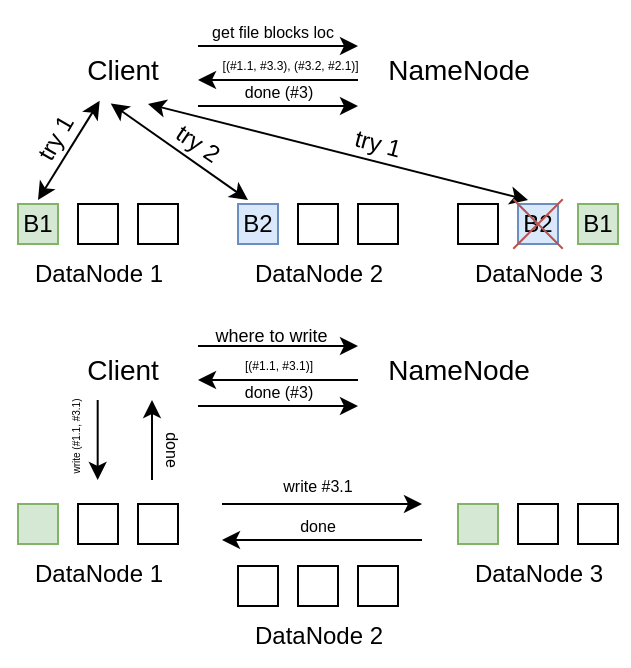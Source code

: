 <mxfile version="28.0.7">
  <diagram name="Страница — 1" id="gFEb3yaAb7II6vjzwjf2">
    <mxGraphModel dx="702" dy="436" grid="1" gridSize="10" guides="1" tooltips="1" connect="1" arrows="1" fold="1" page="1" pageScale="1" pageWidth="2336" pageHeight="1654" math="0" shadow="0">
      <root>
        <mxCell id="0" />
        <mxCell id="1" parent="0" />
        <mxCell id="tfdzGeJg_Y0rsIuQAaYs-1" value="&lt;font style=&quot;font-size: 14px;&quot;&gt;Client&lt;/font&gt;" style="text;html=1;align=center;verticalAlign=middle;resizable=0;points=[];autosize=1;strokeColor=none;fillColor=none;" vertex="1" parent="1">
          <mxGeometry x="36" y="20" width="60" height="30" as="geometry" />
        </mxCell>
        <mxCell id="tfdzGeJg_Y0rsIuQAaYs-2" value="&lt;font style=&quot;font-size: 14px;&quot;&gt;NameNode&lt;/font&gt;" style="text;html=1;align=center;verticalAlign=middle;resizable=0;points=[];autosize=1;strokeColor=none;fillColor=none;" vertex="1" parent="1">
          <mxGeometry x="189" y="20" width="90" height="30" as="geometry" />
        </mxCell>
        <mxCell id="tfdzGeJg_Y0rsIuQAaYs-3" value="DataNode 1" style="text;html=1;align=center;verticalAlign=middle;resizable=0;points=[];autosize=1;strokeColor=none;fillColor=none;" vertex="1" parent="1">
          <mxGeometry x="9" y="122" width="90" height="30" as="geometry" />
        </mxCell>
        <mxCell id="tfdzGeJg_Y0rsIuQAaYs-5" value="DataNode 2" style="text;html=1;align=center;verticalAlign=middle;resizable=0;points=[];autosize=1;strokeColor=none;fillColor=none;" vertex="1" parent="1">
          <mxGeometry x="119" y="122" width="90" height="30" as="geometry" />
        </mxCell>
        <mxCell id="tfdzGeJg_Y0rsIuQAaYs-6" value="DataNode 3" style="text;html=1;align=center;verticalAlign=middle;resizable=0;points=[];autosize=1;strokeColor=none;fillColor=none;" vertex="1" parent="1">
          <mxGeometry x="229" y="122" width="90" height="30" as="geometry" />
        </mxCell>
        <mxCell id="tfdzGeJg_Y0rsIuQAaYs-9" value="B1" style="whiteSpace=wrap;html=1;aspect=fixed;fillColor=#d5e8d4;strokeColor=#82b366;" vertex="1" parent="1">
          <mxGeometry x="14" y="102" width="20" height="20" as="geometry" />
        </mxCell>
        <mxCell id="tfdzGeJg_Y0rsIuQAaYs-10" value="" style="whiteSpace=wrap;html=1;aspect=fixed;" vertex="1" parent="1">
          <mxGeometry x="44" y="102" width="20" height="20" as="geometry" />
        </mxCell>
        <mxCell id="tfdzGeJg_Y0rsIuQAaYs-11" value="" style="whiteSpace=wrap;html=1;aspect=fixed;" vertex="1" parent="1">
          <mxGeometry x="74" y="102" width="20" height="20" as="geometry" />
        </mxCell>
        <mxCell id="tfdzGeJg_Y0rsIuQAaYs-12" value="B2" style="whiteSpace=wrap;html=1;aspect=fixed;fillColor=#dae8fc;strokeColor=#6c8ebf;" vertex="1" parent="1">
          <mxGeometry x="124" y="102" width="20" height="20" as="geometry" />
        </mxCell>
        <mxCell id="tfdzGeJg_Y0rsIuQAaYs-13" value="" style="whiteSpace=wrap;html=1;aspect=fixed;" vertex="1" parent="1">
          <mxGeometry x="154" y="102" width="20" height="20" as="geometry" />
        </mxCell>
        <mxCell id="tfdzGeJg_Y0rsIuQAaYs-14" value="" style="whiteSpace=wrap;html=1;aspect=fixed;" vertex="1" parent="1">
          <mxGeometry x="184" y="102" width="20" height="20" as="geometry" />
        </mxCell>
        <mxCell id="tfdzGeJg_Y0rsIuQAaYs-15" value="" style="whiteSpace=wrap;html=1;aspect=fixed;" vertex="1" parent="1">
          <mxGeometry x="234" y="102" width="20" height="20" as="geometry" />
        </mxCell>
        <mxCell id="tfdzGeJg_Y0rsIuQAaYs-16" value="B2" style="whiteSpace=wrap;html=1;aspect=fixed;fillColor=#dae8fc;strokeColor=#6c8ebf;" vertex="1" parent="1">
          <mxGeometry x="264" y="102" width="20" height="20" as="geometry" />
        </mxCell>
        <mxCell id="tfdzGeJg_Y0rsIuQAaYs-17" value="B1" style="whiteSpace=wrap;html=1;aspect=fixed;fillColor=#d5e8d4;strokeColor=#82b366;" vertex="1" parent="1">
          <mxGeometry x="294" y="102" width="20" height="20" as="geometry" />
        </mxCell>
        <mxCell id="tfdzGeJg_Y0rsIuQAaYs-25" value="" style="group" vertex="1" connectable="0" parent="1">
          <mxGeometry x="99" y="16" width="95" height="30" as="geometry" />
        </mxCell>
        <mxCell id="tfdzGeJg_Y0rsIuQAaYs-23" value="" style="endArrow=classic;html=1;rounded=0;" edge="1" parent="tfdzGeJg_Y0rsIuQAaYs-25">
          <mxGeometry width="50" height="50" relative="1" as="geometry">
            <mxPoint x="85" y="24" as="sourcePoint" />
            <mxPoint x="5" y="24" as="targetPoint" />
          </mxGeometry>
        </mxCell>
        <mxCell id="tfdzGeJg_Y0rsIuQAaYs-24" value="&lt;font style=&quot;font-size: 6px;&quot;&gt;&amp;nbsp; &amp;nbsp; &amp;nbsp; &amp;nbsp;[(#1.1, #3.3), (#3.2, #2.1)]&lt;/font&gt;" style="text;html=1;align=center;verticalAlign=middle;resizable=0;points=[];autosize=1;strokeColor=none;fillColor=none;" vertex="1" parent="tfdzGeJg_Y0rsIuQAaYs-25">
          <mxGeometry x="-5" width="100" height="30" as="geometry" />
        </mxCell>
        <mxCell id="tfdzGeJg_Y0rsIuQAaYs-26" value="" style="group" vertex="1" connectable="0" parent="1">
          <mxGeometry x="101" width="83" height="30" as="geometry" />
        </mxCell>
        <mxCell id="tfdzGeJg_Y0rsIuQAaYs-18" value="" style="endArrow=classic;html=1;rounded=0;" edge="1" parent="tfdzGeJg_Y0rsIuQAaYs-26">
          <mxGeometry width="50" height="50" relative="1" as="geometry">
            <mxPoint x="3" y="23" as="sourcePoint" />
            <mxPoint x="83" y="23" as="targetPoint" />
          </mxGeometry>
        </mxCell>
        <mxCell id="tfdzGeJg_Y0rsIuQAaYs-19" value="&lt;font style=&quot;font-size: 8px;&quot;&gt;get file blocks loc&lt;/font&gt;" style="text;html=1;align=center;verticalAlign=middle;resizable=0;points=[];autosize=1;strokeColor=none;fillColor=none;" vertex="1" parent="tfdzGeJg_Y0rsIuQAaYs-26">
          <mxGeometry width="80" height="30" as="geometry" />
        </mxCell>
        <mxCell id="tfdzGeJg_Y0rsIuQAaYs-27" value="" style="group" vertex="1" connectable="0" parent="1">
          <mxGeometry x="104" y="30" width="80" height="30" as="geometry" />
        </mxCell>
        <mxCell id="tfdzGeJg_Y0rsIuQAaYs-21" value="" style="endArrow=classic;html=1;rounded=0;" edge="1" parent="tfdzGeJg_Y0rsIuQAaYs-27">
          <mxGeometry width="50" height="50" relative="1" as="geometry">
            <mxPoint y="23" as="sourcePoint" />
            <mxPoint x="80" y="23" as="targetPoint" />
          </mxGeometry>
        </mxCell>
        <mxCell id="tfdzGeJg_Y0rsIuQAaYs-22" value="&lt;font style=&quot;font-size: 8px;&quot;&gt;done (#3)&lt;/font&gt;" style="text;html=1;align=center;verticalAlign=middle;resizable=0;points=[];autosize=1;strokeColor=none;fillColor=none;" vertex="1" parent="tfdzGeJg_Y0rsIuQAaYs-27">
          <mxGeometry x="10" width="60" height="30" as="geometry" />
        </mxCell>
        <mxCell id="tfdzGeJg_Y0rsIuQAaYs-28" value="" style="endArrow=classic;startArrow=classic;html=1;rounded=0;entryX=0.314;entryY=1.014;entryDx=0;entryDy=0;entryPerimeter=0;" edge="1" parent="1" target="tfdzGeJg_Y0rsIuQAaYs-1">
          <mxGeometry width="50" height="50" relative="1" as="geometry">
            <mxPoint x="24" y="100" as="sourcePoint" />
            <mxPoint x="74" y="40" as="targetPoint" />
          </mxGeometry>
        </mxCell>
        <mxCell id="tfdzGeJg_Y0rsIuQAaYs-30" value="" style="endArrow=classic;startArrow=classic;html=1;rounded=0;exitX=0.406;exitY=1.057;exitDx=0;exitDy=0;exitPerimeter=0;" edge="1" parent="1" source="tfdzGeJg_Y0rsIuQAaYs-1">
          <mxGeometry width="50" height="50" relative="1" as="geometry">
            <mxPoint x="39" y="100" as="sourcePoint" />
            <mxPoint x="129" y="100" as="targetPoint" />
          </mxGeometry>
        </mxCell>
        <mxCell id="tfdzGeJg_Y0rsIuQAaYs-31" value="" style="endArrow=classic;startArrow=classic;html=1;rounded=0;" edge="1" parent="1">
          <mxGeometry width="50" height="50" relative="1" as="geometry">
            <mxPoint x="79" y="52" as="sourcePoint" />
            <mxPoint x="269" y="100" as="targetPoint" />
          </mxGeometry>
        </mxCell>
        <mxCell id="tfdzGeJg_Y0rsIuQAaYs-32" value="try 1" style="text;html=1;align=center;verticalAlign=middle;whiteSpace=wrap;rounded=0;rotation=-60;" vertex="1" parent="1">
          <mxGeometry x="3" y="54" width="60" height="30" as="geometry" />
        </mxCell>
        <mxCell id="tfdzGeJg_Y0rsIuQAaYs-33" value="try 2&lt;span style=&quot;color: rgba(0, 0, 0, 0); font-family: monospace; font-size: 0px; text-align: start; text-wrap-mode: nowrap;&quot;&gt;%3CmxGraphModel%3E%3Croot%3E%3CmxCell%20id%3D%220%22%2F%3E%3CmxCell%20id%3D%221%22%20parent%3D%220%22%2F%3E%3CmxCell%20id%3D%222%22%20value%3D%22try%201%22%20style%3D%22text%3Bhtml%3D1%3Balign%3Dcenter%3BverticalAlign%3Dmiddle%3BwhiteSpace%3Dwrap%3Brounded%3D0%3B%22%20vertex%3D%221%22%20parent%3D%221%22%3E%3CmxGeometry%20x%3D%22135%22%20y%3D%22160%22%20width%3D%2260%22%20height%3D%2230%22%20as%3D%22geometry%22%2F%3E%3C%2FmxCell%3E%3C%2Froot%3E%3C%2FmxGraphModel%3E&lt;/span&gt;" style="text;html=1;align=center;verticalAlign=middle;whiteSpace=wrap;rounded=0;rotation=34;" vertex="1" parent="1">
          <mxGeometry x="74" y="57" width="60" height="30" as="geometry" />
        </mxCell>
        <mxCell id="tfdzGeJg_Y0rsIuQAaYs-34" value="try 1&lt;span style=&quot;color: rgba(0, 0, 0, 0); font-family: monospace; font-size: 0px; text-align: start; text-wrap-mode: nowrap;&quot;&gt;%3CmxGraphModel%3E%3Croot%3E%3CmxCell%20id%3D%220%22%2F%3E%3CmxCell%20id%3D%221%22%20parent%3D%220%22%2F%3E%3CmxCell%20id%3D%222%22%20value%3D%22try%201%22%20style%3D%22text%3Bhtml%3D1%3Balign%3Dcenter%3BverticalAlign%3Dmiddle%3BwhiteSpace%3Dwrap%3Brounded%3D0%3B%22%20vertex%3D%221%22%20parent%3D%221%22%3E%3CmxGeometry%20x%3D%22135%22%20y%3D%22160%22%20width%3D%2260%22%20height%3D%2230%22%20as%3D%22geometry%22%2F%3E%3C%2FmxCell%3E%3C%2Froot%3E%3C%2FmxGraphModel%1&lt;/span&gt;" style="text;html=1;align=center;verticalAlign=middle;whiteSpace=wrap;rounded=0;rotation=15;" vertex="1" parent="1">
          <mxGeometry x="164" y="57" width="60" height="30" as="geometry" />
        </mxCell>
        <mxCell id="tfdzGeJg_Y0rsIuQAaYs-35" value="" style="shape=cross;whiteSpace=wrap;html=1;size=0;direction=south;rotation=-45;fillColor=#f8cecc;strokeColor=#b85450;" vertex="1" parent="1">
          <mxGeometry x="256.5" y="94.5" width="35" height="35" as="geometry" />
        </mxCell>
        <mxCell id="tfdzGeJg_Y0rsIuQAaYs-37" value="&lt;font style=&quot;font-size: 14px;&quot;&gt;Client&lt;/font&gt;" style="text;html=1;align=center;verticalAlign=middle;resizable=0;points=[];autosize=1;strokeColor=none;fillColor=none;" vertex="1" parent="1">
          <mxGeometry x="36.0" y="170" width="60" height="30" as="geometry" />
        </mxCell>
        <mxCell id="tfdzGeJg_Y0rsIuQAaYs-38" value="&lt;font style=&quot;font-size: 14px;&quot;&gt;NameNode&lt;/font&gt;" style="text;html=1;align=center;verticalAlign=middle;resizable=0;points=[];autosize=1;strokeColor=none;fillColor=none;" vertex="1" parent="1">
          <mxGeometry x="189.0" y="170" width="90" height="30" as="geometry" />
        </mxCell>
        <mxCell id="tfdzGeJg_Y0rsIuQAaYs-39" value="DataNode 1" style="text;html=1;align=center;verticalAlign=middle;resizable=0;points=[];autosize=1;strokeColor=none;fillColor=none;" vertex="1" parent="1">
          <mxGeometry x="9.0" y="272" width="90" height="30" as="geometry" />
        </mxCell>
        <mxCell id="tfdzGeJg_Y0rsIuQAaYs-40" value="DataNode 2" style="text;html=1;align=center;verticalAlign=middle;resizable=0;points=[];autosize=1;strokeColor=none;fillColor=none;" vertex="1" parent="1">
          <mxGeometry x="119.0" y="303" width="90" height="30" as="geometry" />
        </mxCell>
        <mxCell id="tfdzGeJg_Y0rsIuQAaYs-41" value="DataNode 3" style="text;html=1;align=center;verticalAlign=middle;resizable=0;points=[];autosize=1;strokeColor=none;fillColor=none;" vertex="1" parent="1">
          <mxGeometry x="229.0" y="272" width="90" height="30" as="geometry" />
        </mxCell>
        <mxCell id="tfdzGeJg_Y0rsIuQAaYs-42" value="" style="whiteSpace=wrap;html=1;aspect=fixed;fillColor=#d5e8d4;strokeColor=#82b366;" vertex="1" parent="1">
          <mxGeometry x="14.0" y="252" width="20" height="20" as="geometry" />
        </mxCell>
        <mxCell id="tfdzGeJg_Y0rsIuQAaYs-43" value="" style="whiteSpace=wrap;html=1;aspect=fixed;" vertex="1" parent="1">
          <mxGeometry x="44.0" y="252" width="20" height="20" as="geometry" />
        </mxCell>
        <mxCell id="tfdzGeJg_Y0rsIuQAaYs-44" value="" style="whiteSpace=wrap;html=1;aspect=fixed;" vertex="1" parent="1">
          <mxGeometry x="74.0" y="252" width="20" height="20" as="geometry" />
        </mxCell>
        <mxCell id="tfdzGeJg_Y0rsIuQAaYs-45" value="" style="whiteSpace=wrap;html=1;aspect=fixed;" vertex="1" parent="1">
          <mxGeometry x="124.0" y="283" width="20" height="20" as="geometry" />
        </mxCell>
        <mxCell id="tfdzGeJg_Y0rsIuQAaYs-46" value="" style="whiteSpace=wrap;html=1;aspect=fixed;" vertex="1" parent="1">
          <mxGeometry x="154.0" y="283" width="20" height="20" as="geometry" />
        </mxCell>
        <mxCell id="tfdzGeJg_Y0rsIuQAaYs-47" value="" style="whiteSpace=wrap;html=1;aspect=fixed;" vertex="1" parent="1">
          <mxGeometry x="184.0" y="283" width="20" height="20" as="geometry" />
        </mxCell>
        <mxCell id="tfdzGeJg_Y0rsIuQAaYs-48" value="" style="whiteSpace=wrap;html=1;aspect=fixed;fillColor=#d5e8d4;strokeColor=#82b366;" vertex="1" parent="1">
          <mxGeometry x="234.0" y="252" width="20" height="20" as="geometry" />
        </mxCell>
        <mxCell id="tfdzGeJg_Y0rsIuQAaYs-49" value="" style="whiteSpace=wrap;html=1;aspect=fixed;" vertex="1" parent="1">
          <mxGeometry x="264.0" y="252" width="20" height="20" as="geometry" />
        </mxCell>
        <mxCell id="tfdzGeJg_Y0rsIuQAaYs-50" value="" style="whiteSpace=wrap;html=1;aspect=fixed;" vertex="1" parent="1">
          <mxGeometry x="294.0" y="252" width="20" height="20" as="geometry" />
        </mxCell>
        <mxCell id="tfdzGeJg_Y0rsIuQAaYs-51" value="" style="group" vertex="1" connectable="0" parent="1">
          <mxGeometry x="99.0" y="166" width="95" height="30" as="geometry" />
        </mxCell>
        <mxCell id="tfdzGeJg_Y0rsIuQAaYs-52" value="" style="endArrow=classic;html=1;rounded=0;" edge="1" parent="tfdzGeJg_Y0rsIuQAaYs-51">
          <mxGeometry width="50" height="50" relative="1" as="geometry">
            <mxPoint x="85" y="24" as="sourcePoint" />
            <mxPoint x="5" y="24" as="targetPoint" />
          </mxGeometry>
        </mxCell>
        <mxCell id="tfdzGeJg_Y0rsIuQAaYs-53" value="&lt;span style=&quot;font-size: 6px;&quot;&gt;[(#1.1, #3.1)]&lt;/span&gt;" style="text;html=1;align=center;verticalAlign=middle;resizable=0;points=[];autosize=1;strokeColor=none;fillColor=none;" vertex="1" parent="tfdzGeJg_Y0rsIuQAaYs-51">
          <mxGeometry x="15" width="60" height="30" as="geometry" />
        </mxCell>
        <mxCell id="tfdzGeJg_Y0rsIuQAaYs-54" value="" style="group" vertex="1" connectable="0" parent="1">
          <mxGeometry x="109.0" y="152" width="90" height="30" as="geometry" />
        </mxCell>
        <mxCell id="tfdzGeJg_Y0rsIuQAaYs-55" value="" style="endArrow=classic;html=1;rounded=0;" edge="1" parent="tfdzGeJg_Y0rsIuQAaYs-54">
          <mxGeometry width="50" height="50" relative="1" as="geometry">
            <mxPoint x="-5" y="21" as="sourcePoint" />
            <mxPoint x="75" y="21" as="targetPoint" />
          </mxGeometry>
        </mxCell>
        <mxCell id="tfdzGeJg_Y0rsIuQAaYs-56" value="&lt;font style=&quot;font-size: 9px;&quot;&gt;where to write&amp;nbsp; &amp;nbsp; &amp;nbsp; &amp;nbsp;&lt;/font&gt;" style="text;html=1;align=center;verticalAlign=middle;resizable=0;points=[];autosize=1;strokeColor=none;fillColor=none;" vertex="1" parent="tfdzGeJg_Y0rsIuQAaYs-54">
          <mxGeometry x="-10" width="100" height="30" as="geometry" />
        </mxCell>
        <mxCell id="tfdzGeJg_Y0rsIuQAaYs-57" value="" style="group" vertex="1" connectable="0" parent="1">
          <mxGeometry x="104.0" y="180" width="80" height="30" as="geometry" />
        </mxCell>
        <mxCell id="tfdzGeJg_Y0rsIuQAaYs-58" value="" style="endArrow=classic;html=1;rounded=0;" edge="1" parent="tfdzGeJg_Y0rsIuQAaYs-57">
          <mxGeometry width="50" height="50" relative="1" as="geometry">
            <mxPoint y="23" as="sourcePoint" />
            <mxPoint x="80" y="23" as="targetPoint" />
          </mxGeometry>
        </mxCell>
        <mxCell id="tfdzGeJg_Y0rsIuQAaYs-59" value="&lt;font style=&quot;font-size: 8px;&quot;&gt;done (#3)&lt;/font&gt;" style="text;html=1;align=center;verticalAlign=middle;resizable=0;points=[];autosize=1;strokeColor=none;fillColor=none;" vertex="1" parent="tfdzGeJg_Y0rsIuQAaYs-57">
          <mxGeometry x="10" width="60" height="30" as="geometry" />
        </mxCell>
        <mxCell id="tfdzGeJg_Y0rsIuQAaYs-67" value="" style="endArrow=classic;html=1;rounded=0;" edge="1" parent="1">
          <mxGeometry width="50" height="50" relative="1" as="geometry">
            <mxPoint x="53.84" y="200" as="sourcePoint" />
            <mxPoint x="53.84" y="240" as="targetPoint" />
          </mxGeometry>
        </mxCell>
        <mxCell id="tfdzGeJg_Y0rsIuQAaYs-68" value="" style="endArrow=classic;html=1;rounded=0;" edge="1" parent="1">
          <mxGeometry width="50" height="50" relative="1" as="geometry">
            <mxPoint x="81" y="240" as="sourcePoint" />
            <mxPoint x="81" y="200" as="targetPoint" />
          </mxGeometry>
        </mxCell>
        <mxCell id="tfdzGeJg_Y0rsIuQAaYs-69" value="" style="endArrow=classic;html=1;rounded=0;" edge="1" parent="1">
          <mxGeometry width="50" height="50" relative="1" as="geometry">
            <mxPoint x="116" y="252" as="sourcePoint" />
            <mxPoint x="216" y="252" as="targetPoint" />
          </mxGeometry>
        </mxCell>
        <mxCell id="tfdzGeJg_Y0rsIuQAaYs-70" value="" style="endArrow=classic;html=1;rounded=0;" edge="1" parent="1">
          <mxGeometry width="50" height="50" relative="1" as="geometry">
            <mxPoint x="216" y="270" as="sourcePoint" />
            <mxPoint x="116" y="270" as="targetPoint" />
          </mxGeometry>
        </mxCell>
        <mxCell id="tfdzGeJg_Y0rsIuQAaYs-71" value="&lt;font style=&quot;font-size: 5px;&quot;&gt;write (#1.1, #3.1)&lt;/font&gt;" style="text;html=1;align=center;verticalAlign=middle;whiteSpace=wrap;rounded=0;rotation=-90;" vertex="1" parent="1">
          <mxGeometry x="-10" y="203" width="102" height="30" as="geometry" />
        </mxCell>
        <mxCell id="tfdzGeJg_Y0rsIuQAaYs-73" value="&lt;font style=&quot;font-size: 8px;&quot;&gt;done&lt;/font&gt;" style="text;html=1;align=center;verticalAlign=middle;whiteSpace=wrap;rounded=0;rotation=90;" vertex="1" parent="1">
          <mxGeometry x="41" y="210" width="102" height="30" as="geometry" />
        </mxCell>
        <mxCell id="tfdzGeJg_Y0rsIuQAaYs-74" value="&lt;font style=&quot;font-size: 8px;&quot;&gt;write #3.1&lt;/font&gt;" style="text;html=1;align=center;verticalAlign=middle;whiteSpace=wrap;rounded=0;rotation=0;" vertex="1" parent="1">
          <mxGeometry x="113" y="227" width="102" height="30" as="geometry" />
        </mxCell>
        <mxCell id="tfdzGeJg_Y0rsIuQAaYs-75" value="&lt;font style=&quot;font-size: 8px;&quot;&gt;done&lt;/font&gt;" style="text;html=1;align=center;verticalAlign=middle;whiteSpace=wrap;rounded=0;rotation=0;" vertex="1" parent="1">
          <mxGeometry x="113" y="247" width="102" height="30" as="geometry" />
        </mxCell>
      </root>
    </mxGraphModel>
  </diagram>
</mxfile>
